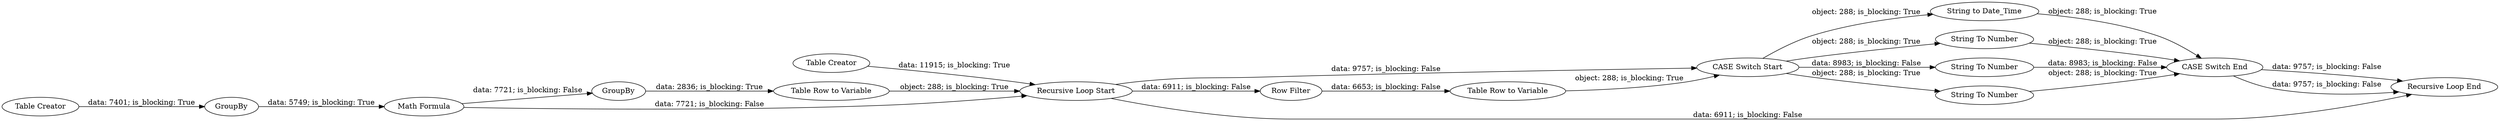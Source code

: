 digraph {
	"8799647147915043701_37" [label=GroupBy]
	"8799647147915043701_13" [label="Table Creator"]
	"-1220330612344907944_22" [label="CASE Switch Start"]
	"8799647147915043701_6" [label=GroupBy]
	"-1220330612344907944_43" [label="String to Date_Time"]
	"-1220330612344907944_26" [label="CASE Switch End"]
	"8799647147915043701_38" [label="Table Row to Variable"]
	"8799647147915043701_40" [label="Math Formula"]
	"-1220330612344907944_25" [label="String To Number"]
	"8799647147915043701_39" [label="Row Filter"]
	"-1220330612344907944_9" [label="String To Number"]
	"8799647147915043701_2" [label="Table Creator"]
	"8799647147915043701_17" [label="Table Row to Variable"]
	"8799647147915043701_41" [label="Recursive Loop End"]
	"-1220330612344907944_42" [label="String To Number"]
	"8799647147915043701_34" [label="Recursive Loop Start"]
	"-1220330612344907944_9" -> "-1220330612344907944_26" [label="data: 8983; is_blocking: False"]
	"8799647147915043701_34" -> "8799647147915043701_41" [label="data: 6911; is_blocking: False"]
	"8799647147915043701_6" -> "8799647147915043701_40" [label="data: 5749; is_blocking: True"]
	"8799647147915043701_34" -> "8799647147915043701_39" [label="data: 6911; is_blocking: False"]
	"8799647147915043701_34" -> "-1220330612344907944_22" [label="data: 9757; is_blocking: False"]
	"8799647147915043701_40" -> "8799647147915043701_34" [label="data: 7721; is_blocking: False"]
	"-1220330612344907944_22" -> "-1220330612344907944_25" [label="object: 288; is_blocking: True"]
	"-1220330612344907944_22" -> "-1220330612344907944_42" [label="object: 288; is_blocking: True"]
	"-1220330612344907944_25" -> "-1220330612344907944_26" [label="object: 288; is_blocking: True"]
	"-1220330612344907944_26" -> "8799647147915043701_41" [label="data: 9757; is_blocking: False"]
	"8799647147915043701_40" -> "8799647147915043701_37" [label="data: 7721; is_blocking: False"]
	"8799647147915043701_2" -> "8799647147915043701_6" [label="data: 7401; is_blocking: True"]
	"8799647147915043701_13" -> "8799647147915043701_34" [label="data: 11915; is_blocking: True"]
	"-1220330612344907944_42" -> "-1220330612344907944_26" [label="object: 288; is_blocking: True"]
	"-1220330612344907944_22" -> "-1220330612344907944_9" [label="data: 8983; is_blocking: False"]
	"-1220330612344907944_22" -> "-1220330612344907944_43" [label="object: 288; is_blocking: True"]
	"8799647147915043701_38" -> "8799647147915043701_34" [label="object: 288; is_blocking: True"]
	"-1220330612344907944_26" -> "8799647147915043701_41" [label="data: 9757; is_blocking: False"]
	"8799647147915043701_17" -> "-1220330612344907944_22" [label="object: 288; is_blocking: True"]
	"8799647147915043701_37" -> "8799647147915043701_38" [label="data: 2836; is_blocking: True"]
	"-1220330612344907944_43" -> "-1220330612344907944_26" [label="object: 288; is_blocking: True"]
	"8799647147915043701_39" -> "8799647147915043701_17" [label="data: 6653; is_blocking: False"]
	rankdir=LR
}
